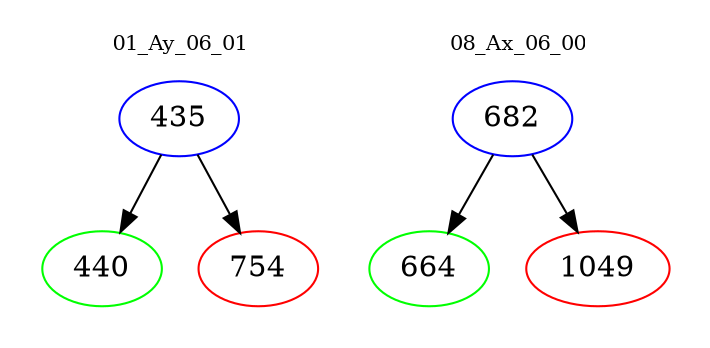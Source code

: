 digraph{
subgraph cluster_0 {
color = white
label = "01_Ay_06_01";
fontsize=10;
T0_435 [label="435", color="blue"]
T0_435 -> T0_440 [color="black"]
T0_440 [label="440", color="green"]
T0_435 -> T0_754 [color="black"]
T0_754 [label="754", color="red"]
}
subgraph cluster_1 {
color = white
label = "08_Ax_06_00";
fontsize=10;
T1_682 [label="682", color="blue"]
T1_682 -> T1_664 [color="black"]
T1_664 [label="664", color="green"]
T1_682 -> T1_1049 [color="black"]
T1_1049 [label="1049", color="red"]
}
}
